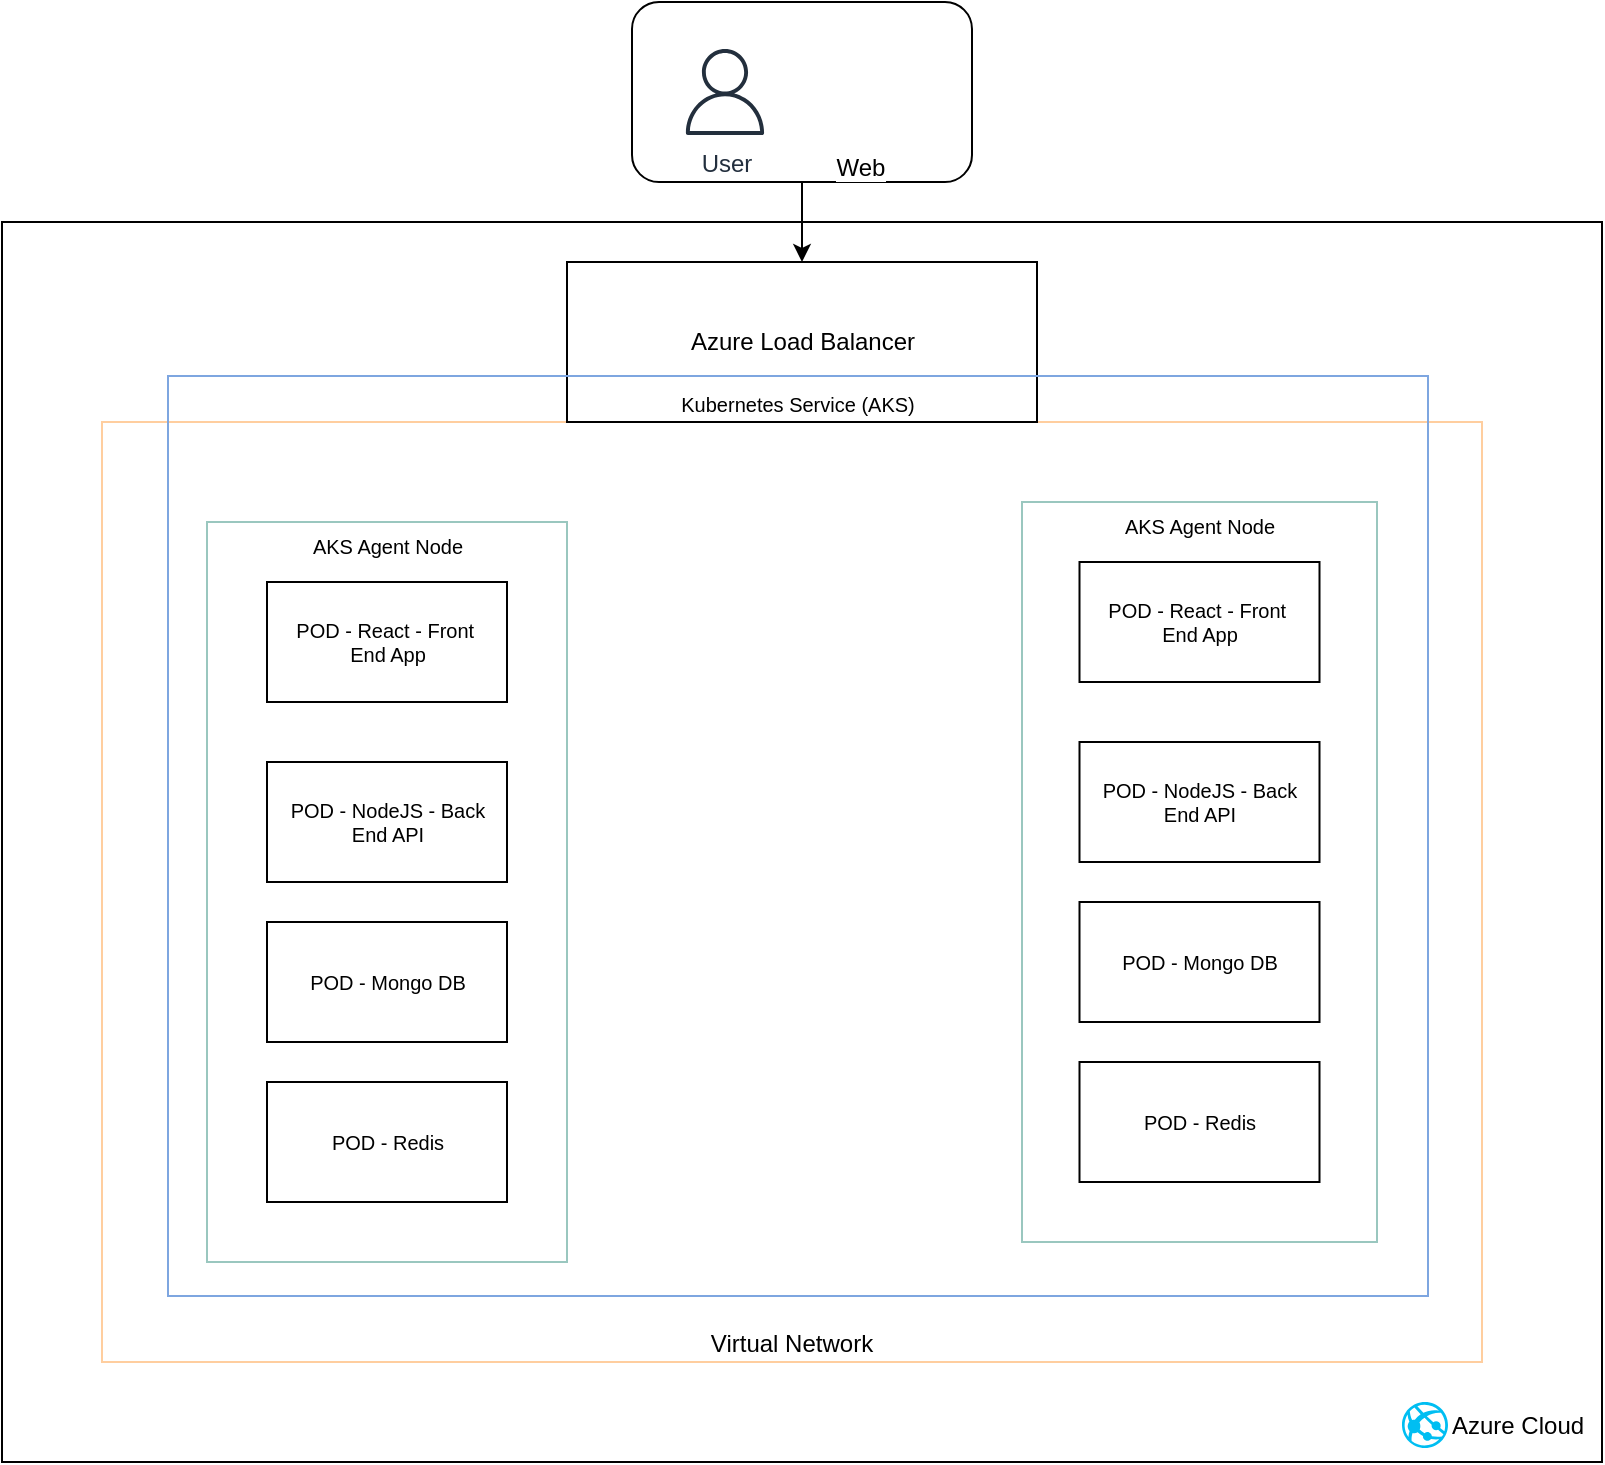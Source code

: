 <mxfile version="16.1.0" type="device"><diagram id="kkQzH9eZ-br3WQpMHt13" name="Page-1"><mxGraphModel dx="1240" dy="643" grid="1" gridSize="10" guides="1" tooltips="1" connect="1" arrows="1" fold="1" page="1" pageScale="1" pageWidth="850" pageHeight="1100" math="0" shadow="0"><root><mxCell id="0"/><mxCell id="1" parent="0"/><mxCell id="vjtpBLmfuLXAW2DTkquu-7" value="" style="rounded=0;whiteSpace=wrap;html=1;labelBackgroundColor=none;" parent="1" vertex="1"><mxGeometry x="20" y="160" width="800" height="620" as="geometry"/></mxCell><mxCell id="vjtpBLmfuLXAW2DTkquu-11" value="Virtual Network" style="rounded=0;whiteSpace=wrap;html=1;labelBackgroundColor=none;align=center;verticalAlign=bottom;strokeColor=#FFCE9F;" parent="1" vertex="1"><mxGeometry x="70" y="260" width="690" height="470" as="geometry"/></mxCell><mxCell id="vjtpBLmfuLXAW2DTkquu-14" value="AKS Agent Node" style="rounded=0;whiteSpace=wrap;html=1;labelBackgroundColor=none;fontSize=10;strokeColor=#9AC7BF;fillColor=none;verticalAlign=top;" parent="1" vertex="1"><mxGeometry x="122.5" y="310" width="180" height="370" as="geometry"/></mxCell><mxCell id="vjtpBLmfuLXAW2DTkquu-24" value="POD - React - Front&amp;nbsp;&lt;br&gt;End App" style="rounded=0;whiteSpace=wrap;html=1;labelBackgroundColor=none;fontSize=10;strokeColor=#000000;fillColor=none;" parent="1" vertex="1"><mxGeometry x="152.5" y="340" width="120" height="60" as="geometry"/></mxCell><mxCell id="vjtpBLmfuLXAW2DTkquu-25" value="POD - NodeJS - Back&lt;br&gt;End API" style="rounded=0;whiteSpace=wrap;html=1;labelBackgroundColor=none;fontSize=10;strokeColor=#000000;fillColor=none;" parent="1" vertex="1"><mxGeometry x="152.5" y="430" width="120" height="60" as="geometry"/></mxCell><mxCell id="vjtpBLmfuLXAW2DTkquu-26" value="POD - Mongo DB" style="rounded=0;whiteSpace=wrap;html=1;labelBackgroundColor=none;fontSize=10;strokeColor=#000000;fillColor=none;" parent="1" vertex="1"><mxGeometry x="152.5" y="510" width="120" height="60" as="geometry"/></mxCell><mxCell id="vjtpBLmfuLXAW2DTkquu-27" value="POD - Redis" style="rounded=0;whiteSpace=wrap;html=1;labelBackgroundColor=none;fontSize=10;strokeColor=#000000;fillColor=none;" parent="1" vertex="1"><mxGeometry x="152.5" y="590" width="120" height="60" as="geometry"/></mxCell><mxCell id="vjtpBLmfuLXAW2DTkquu-15" value="&lt;span&gt;AKS Agent Node&lt;/span&gt;" style="rounded=0;whiteSpace=wrap;html=1;labelBackgroundColor=none;fontSize=10;strokeColor=#9AC7BF;fillColor=none;verticalAlign=top;" parent="1" vertex="1"><mxGeometry x="530" y="300" width="177.5" height="370" as="geometry"/></mxCell><mxCell id="vjtpBLmfuLXAW2DTkquu-3" value="" style="rounded=1;whiteSpace=wrap;html=1;labelBackgroundColor=none;" parent="1" vertex="1"><mxGeometry x="335" y="50" width="170" height="90" as="geometry"/></mxCell><mxCell id="vjtpBLmfuLXAW2DTkquu-1" value="User" style="sketch=0;outlineConnect=0;fontColor=#232F3E;gradientColor=none;fillColor=#232F3D;strokeColor=none;dashed=0;verticalLabelPosition=bottom;verticalAlign=top;align=center;html=1;fontSize=12;fontStyle=0;aspect=fixed;pointerEvents=1;shape=mxgraph.aws4.user;" parent="1" vertex="1"><mxGeometry x="360" y="73.5" width="43" height="43" as="geometry"/></mxCell><mxCell id="vjtpBLmfuLXAW2DTkquu-2" value="Web" style="shape=image;html=1;verticalAlign=top;verticalLabelPosition=bottom;labelBackgroundColor=#ffffff;imageAspect=0;aspect=fixed;image=https://cdn4.iconfinder.com/data/icons/ionicons/512/icon-ios7-world-outline-128.png" parent="1" vertex="1"><mxGeometry x="425" y="71" width="48" height="48" as="geometry"/></mxCell><mxCell id="vjtpBLmfuLXAW2DTkquu-8" value="Azure Load Balancer" style="rounded=0;whiteSpace=wrap;html=1;labelBackgroundColor=none;" parent="1" vertex="1"><mxGeometry x="302.5" y="180" width="235" height="80" as="geometry"/></mxCell><mxCell id="vjtpBLmfuLXAW2DTkquu-12" value="" style="edgeStyle=orthogonalEdgeStyle;rounded=0;orthogonalLoop=1;jettySize=auto;html=1;" parent="1" source="vjtpBLmfuLXAW2DTkquu-3" target="vjtpBLmfuLXAW2DTkquu-8" edge="1"><mxGeometry relative="1" as="geometry"/></mxCell><mxCell id="vjtpBLmfuLXAW2DTkquu-28" value="POD - React - Front&amp;nbsp;&lt;br&gt;End App" style="rounded=0;whiteSpace=wrap;html=1;labelBackgroundColor=none;fontSize=10;strokeColor=#000000;fillColor=none;" parent="1" vertex="1"><mxGeometry x="558.75" y="330" width="120" height="60" as="geometry"/></mxCell><mxCell id="vjtpBLmfuLXAW2DTkquu-29" value="POD - NodeJS - Back&lt;br&gt;End API" style="rounded=0;whiteSpace=wrap;html=1;labelBackgroundColor=none;fontSize=10;strokeColor=#000000;fillColor=none;" parent="1" vertex="1"><mxGeometry x="558.75" y="420" width="120" height="60" as="geometry"/></mxCell><mxCell id="vjtpBLmfuLXAW2DTkquu-30" value="POD - Mongo DB" style="rounded=0;whiteSpace=wrap;html=1;labelBackgroundColor=none;fontSize=10;strokeColor=#000000;fillColor=none;" parent="1" vertex="1"><mxGeometry x="558.75" y="500" width="120" height="60" as="geometry"/></mxCell><mxCell id="vjtpBLmfuLXAW2DTkquu-31" value="POD - Redis" style="rounded=0;whiteSpace=wrap;html=1;labelBackgroundColor=none;fontSize=10;strokeColor=#000000;fillColor=none;" parent="1" vertex="1"><mxGeometry x="558.75" y="580" width="120" height="60" as="geometry"/></mxCell><mxCell id="vjtpBLmfuLXAW2DTkquu-32" value="" style="shape=image;html=1;verticalAlign=top;verticalLabelPosition=bottom;labelBackgroundColor=#ffffff;imageAspect=0;aspect=fixed;image=https://cdn1.iconfinder.com/data/icons/heroicons-solid/20/dots-horizontal-128.png;rounded=0;shadow=0;glass=0;sketch=0;fontSize=10;strokeColor=#000000;fillColor=none;" parent="1" vertex="1"><mxGeometry x="373.75" y="420" width="92.5" height="92.5" as="geometry"/></mxCell><mxCell id="vjtpBLmfuLXAW2DTkquu-13" value="&lt;font style=&quot;font-size: 10px&quot;&gt;Kubernetes Service (AKS)&lt;/font&gt;" style="rounded=0;whiteSpace=wrap;html=1;labelBackgroundColor=none;strokeColor=#7EA6E0;verticalAlign=top;container=0;fillColor=none;" parent="1" vertex="1"><mxGeometry x="103" y="237" width="630" height="460" as="geometry"/></mxCell><mxCell id="iyhAlbWQ9s9mSSy97uhK-1" value="Azure Cloud" style="verticalLabelPosition=middle;html=1;verticalAlign=middle;align=left;strokeColor=none;fillColor=#00BEF2;shape=mxgraph.azure.azure_website;pointerEvents=1;labelPosition=right;" vertex="1" parent="1"><mxGeometry x="720" y="750" width="23" height="23" as="geometry"/></mxCell></root></mxGraphModel></diagram></mxfile>